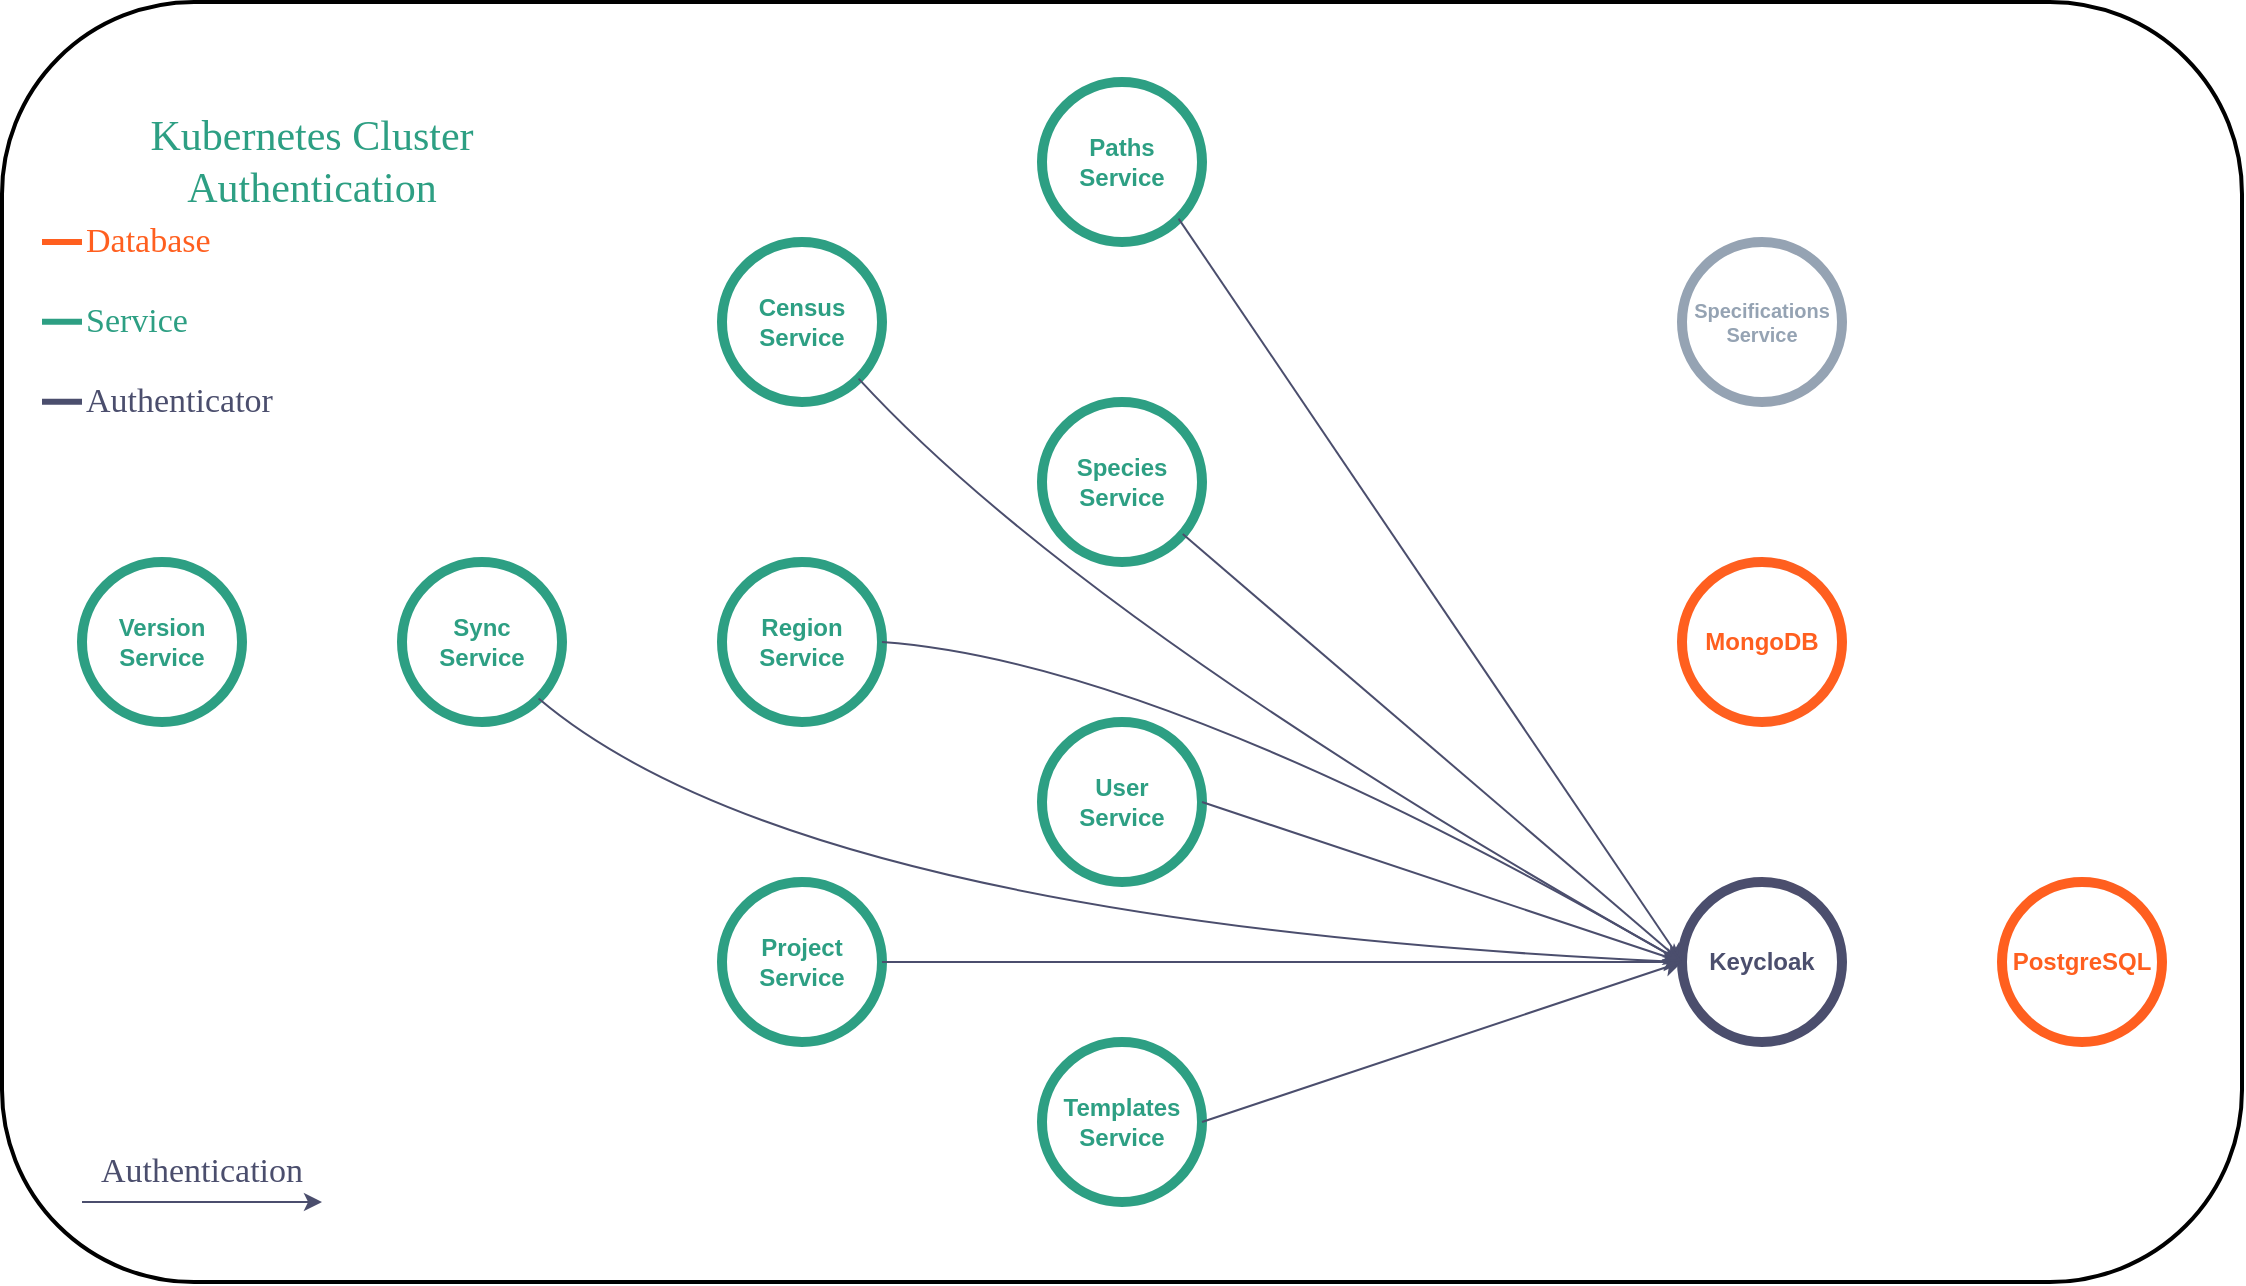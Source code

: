 <mxfile version="14.8.6" type="device"><diagram id="-RPWnbriWYnkyJaS60tK" name="Page-1"><mxGraphModel dx="981" dy="481" grid="1" gridSize="10" guides="1" tooltips="1" connect="1" arrows="1" fold="1" page="1" pageScale="1" pageWidth="827" pageHeight="1169" math="0" shadow="0"><root><mxCell id="0"/><mxCell id="1" parent="0"/><mxCell id="-MxTeDn3ZltJp7gY5ID9-2" value="" style="rounded=1;whiteSpace=wrap;html=1;fillColor=none;strokeWidth=2;connectable=0;allowArrows=0;" parent="1" vertex="1"><mxGeometry x="40" y="80" width="1120" height="640" as="geometry"/></mxCell><mxCell id="-MxTeDn3ZltJp7gY5ID9-3" value="&lt;font color=&quot;#2d9f83&quot;&gt;&lt;span style=&quot;font-size: 21px&quot;&gt;Kubernetes Cluster&lt;/span&gt;&lt;br&gt;&lt;span style=&quot;font-size: 21px&quot;&gt;Authentication&lt;/span&gt;&lt;br&gt;&lt;/font&gt;" style="text;html=1;strokeColor=none;fillColor=none;align=center;verticalAlign=middle;whiteSpace=wrap;rounded=0;strokeWidth=2;fontFamily=Comfortaa;fontSource=https%3A%2F%2Ffonts.googleapis.com%2Fcss%3Ffamily%3DComfortaa;" parent="1" vertex="1"><mxGeometry x="80" y="120" width="230" height="80" as="geometry"/></mxCell><mxCell id="-MxTeDn3ZltJp7gY5ID9-4" value="&lt;b&gt;Region&lt;br&gt;Service&lt;/b&gt;" style="ellipse;whiteSpace=wrap;html=1;aspect=fixed;strokeWidth=5;fillColor=none;fontColor=#2D9F83;strokeColor=#2D9F83;" parent="1" vertex="1"><mxGeometry x="400" y="360" width="80" height="80" as="geometry"/></mxCell><mxCell id="-MxTeDn3ZltJp7gY5ID9-5" value="&lt;b&gt;Census Service&lt;/b&gt;" style="ellipse;whiteSpace=wrap;html=1;aspect=fixed;strokeWidth=5;fillColor=none;fontColor=#2D9F83;strokeColor=#2D9F83;" parent="1" vertex="1"><mxGeometry x="400" y="200" width="80" height="80" as="geometry"/></mxCell><mxCell id="-MxTeDn3ZltJp7gY5ID9-6" value="&lt;b&gt;Species Service&lt;/b&gt;" style="ellipse;whiteSpace=wrap;html=1;aspect=fixed;strokeWidth=5;fillColor=none;fontColor=#2D9F83;strokeColor=#2D9F83;" parent="1" vertex="1"><mxGeometry x="560" y="280" width="80" height="80" as="geometry"/></mxCell><mxCell id="-MxTeDn3ZltJp7gY5ID9-7" value="&lt;b&gt;Sync&lt;br&gt;Service&lt;/b&gt;" style="ellipse;whiteSpace=wrap;html=1;aspect=fixed;strokeWidth=5;fillColor=none;fontColor=#2D9F83;strokeColor=#2D9F83;" parent="1" vertex="1"><mxGeometry x="240" y="360" width="80" height="80" as="geometry"/></mxCell><mxCell id="-MxTeDn3ZltJp7gY5ID9-8" value="&lt;b&gt;Templates Service&lt;/b&gt;" style="ellipse;whiteSpace=wrap;html=1;aspect=fixed;strokeWidth=5;fillColor=none;fontColor=#2D9F83;strokeColor=#2D9F83;" parent="1" vertex="1"><mxGeometry x="560" y="600" width="80" height="80" as="geometry"/></mxCell><mxCell id="-MxTeDn3ZltJp7gY5ID9-9" value="&lt;b&gt;Project Service&lt;/b&gt;" style="ellipse;whiteSpace=wrap;html=1;aspect=fixed;strokeWidth=5;fillColor=none;fontColor=#2D9F83;strokeColor=#2D9F83;" parent="1" vertex="1"><mxGeometry x="400" y="520" width="80" height="80" as="geometry"/></mxCell><mxCell id="-MxTeDn3ZltJp7gY5ID9-10" value="&lt;b&gt;Paths Service&lt;/b&gt;" style="ellipse;whiteSpace=wrap;html=1;aspect=fixed;strokeWidth=5;fillColor=none;fontColor=#2D9F83;strokeColor=#2D9F83;" parent="1" vertex="1"><mxGeometry x="560" y="120" width="80" height="80" as="geometry"/></mxCell><mxCell id="-MxTeDn3ZltJp7gY5ID9-11" value="&lt;b&gt;User&lt;br&gt;Service&lt;br&gt;&lt;/b&gt;" style="ellipse;whiteSpace=wrap;html=1;aspect=fixed;strokeWidth=5;fillColor=none;fontColor=#2D9F83;strokeColor=#2D9F83;" parent="1" vertex="1"><mxGeometry x="560" y="440" width="80" height="80" as="geometry"/></mxCell><mxCell id="-MxTeDn3ZltJp7gY5ID9-12" value="&lt;b&gt;Version&lt;br&gt;Service&lt;br&gt;&lt;/b&gt;" style="ellipse;whiteSpace=wrap;html=1;aspect=fixed;strokeWidth=5;fillColor=none;fontColor=#2D9F83;strokeColor=#2D9F83;" parent="1" vertex="1"><mxGeometry x="80" y="360" width="80" height="80" as="geometry"/></mxCell><mxCell id="-MxTeDn3ZltJp7gY5ID9-13" value="&lt;b&gt;Keycloak&lt;/b&gt;" style="ellipse;whiteSpace=wrap;html=1;aspect=fixed;strokeWidth=5;fillColor=none;strokeColor=#4B4E6D;fontColor=#4B4E6D;" parent="1" vertex="1"><mxGeometry x="880" y="520" width="80" height="80" as="geometry"/></mxCell><mxCell id="-MxTeDn3ZltJp7gY5ID9-14" value="&lt;b&gt;MongoDB&lt;/b&gt;" style="ellipse;whiteSpace=wrap;html=1;aspect=fixed;strokeWidth=5;fillColor=none;fontColor=#FF5F1F;strokeColor=#FF5F1F;" parent="1" vertex="1"><mxGeometry x="880" y="360" width="80" height="80" as="geometry"/></mxCell><mxCell id="-MxTeDn3ZltJp7gY5ID9-15" value="&lt;b&gt;PostgreSQL&lt;/b&gt;" style="ellipse;whiteSpace=wrap;html=1;aspect=fixed;strokeWidth=5;fillColor=none;strokeColor=#FF5F1F;fontColor=#FF5F1F;" parent="1" vertex="1"><mxGeometry x="1040" y="520" width="80" height="80" as="geometry"/></mxCell><mxCell id="-MxTeDn3ZltJp7gY5ID9-19" value="&lt;b style=&quot;font-size: 10px;&quot;&gt;Specifications&lt;br style=&quot;font-size: 10px;&quot;&gt;Service&lt;br style=&quot;font-size: 10px;&quot;&gt;&lt;/b&gt;" style="ellipse;whiteSpace=wrap;html=1;aspect=fixed;strokeWidth=5;fillColor=none;fontSize=10;fontColor=#95A3B3;strokeColor=#95A3B3;" parent="1" vertex="1"><mxGeometry x="880" y="200" width="80" height="80" as="geometry"/></mxCell><mxCell id="-MxTeDn3ZltJp7gY5ID9-26" value="" style="endArrow=classic;html=1;fontSize=10;entryX=0;entryY=0.5;entryDx=0;entryDy=0;exitX=1;exitY=0;exitDx=0;exitDy=0;strokeColor=none;curved=1;" parent="1" source="-MxTeDn3ZltJp7gY5ID9-7" target="-MxTeDn3ZltJp7gY5ID9-5" edge="1"><mxGeometry width="50" height="50" relative="1" as="geometry"><mxPoint x="360" y="350" as="sourcePoint"/><mxPoint x="410" y="300" as="targetPoint"/></mxGeometry></mxCell><mxCell id="-MxTeDn3ZltJp7gY5ID9-31" value="" style="endArrow=classic;html=1;fontSize=10;exitX=1;exitY=0.5;exitDx=0;exitDy=0;entryX=0;entryY=0.5;entryDx=0;entryDy=0;strokeColor=#4B4E6D;curved=1;" parent="1" source="-MxTeDn3ZltJp7gY5ID9-11" target="-MxTeDn3ZltJp7gY5ID9-13" edge="1"><mxGeometry width="50" height="50" relative="1" as="geometry"><mxPoint x="650" y="480" as="sourcePoint"/><mxPoint x="880" y="400" as="targetPoint"/></mxGeometry></mxCell><mxCell id="-MxTeDn3ZltJp7gY5ID9-45" value="" style="endArrow=classic;html=1;fontSize=10;exitX=1;exitY=1;exitDx=0;exitDy=0;strokeColor=#4B4E6D;" parent="1" edge="1"><mxGeometry width="50" height="50" relative="1" as="geometry"><mxPoint x="80.004" y="680.004" as="sourcePoint"/><mxPoint x="200" y="680" as="targetPoint"/></mxGeometry></mxCell><mxCell id="-MxTeDn3ZltJp7gY5ID9-46" value="&lt;font style=&quot;font-size: 17px&quot;&gt;Authentication&lt;br style=&quot;font-size: 17px&quot;&gt;&lt;/font&gt;" style="text;html=1;strokeColor=none;fillColor=none;align=center;verticalAlign=middle;whiteSpace=wrap;rounded=0;strokeWidth=2;fontFamily=Comfortaa;fontSource=https%3A%2F%2Ffonts.googleapis.com%2Fcss%3Ffamily%3DComfortaa;fontSize=17;fontColor=#4B4E6D;" parent="1" vertex="1"><mxGeometry x="70" y="650" width="140" height="30" as="geometry"/></mxCell><mxCell id="-_SxzGe_97jpWPEF7Ez8-1" value="" style="endArrow=classic;html=1;fontSize=10;exitX=1;exitY=0.5;exitDx=0;exitDy=0;entryX=0;entryY=0.5;entryDx=0;entryDy=0;strokeColor=#4B4E6D;curved=1;" parent="1" source="-MxTeDn3ZltJp7gY5ID9-8" target="-MxTeDn3ZltJp7gY5ID9-13" edge="1"><mxGeometry width="50" height="50" relative="1" as="geometry"><mxPoint x="650" y="490" as="sourcePoint"/><mxPoint x="890" y="570" as="targetPoint"/></mxGeometry></mxCell><mxCell id="-_SxzGe_97jpWPEF7Ez8-2" value="" style="endArrow=classic;html=1;fontSize=10;exitX=1;exitY=0.5;exitDx=0;exitDy=0;strokeColor=#4B4E6D;entryX=0;entryY=0.5;entryDx=0;entryDy=0;curved=1;" parent="1" source="-MxTeDn3ZltJp7gY5ID9-9" target="-MxTeDn3ZltJp7gY5ID9-13" edge="1"><mxGeometry width="50" height="50" relative="1" as="geometry"><mxPoint x="660" y="500" as="sourcePoint"/><mxPoint x="880" y="560" as="targetPoint"/></mxGeometry></mxCell><mxCell id="-_SxzGe_97jpWPEF7Ez8-3" value="" style="endArrow=classic;html=1;fontSize=10;entryX=0;entryY=0.5;entryDx=0;entryDy=0;strokeColor=#4B4E6D;curved=1;" parent="1" source="-MxTeDn3ZltJp7gY5ID9-6" target="-MxTeDn3ZltJp7gY5ID9-13" edge="1"><mxGeometry width="50" height="50" relative="1" as="geometry"><mxPoint x="670" y="510" as="sourcePoint"/><mxPoint x="910" y="590" as="targetPoint"/></mxGeometry></mxCell><mxCell id="-_SxzGe_97jpWPEF7Ez8-4" value="" style="endArrow=classic;html=1;fontSize=10;exitX=1;exitY=1;exitDx=0;exitDy=0;entryX=0;entryY=0.5;entryDx=0;entryDy=0;strokeColor=#4B4E6D;curved=1;" parent="1" source="-MxTeDn3ZltJp7gY5ID9-10" target="-MxTeDn3ZltJp7gY5ID9-13" edge="1"><mxGeometry width="50" height="50" relative="1" as="geometry"><mxPoint x="680" y="520" as="sourcePoint"/><mxPoint x="920" y="600" as="targetPoint"/></mxGeometry></mxCell><mxCell id="-_SxzGe_97jpWPEF7Ez8-5" value="" style="endArrow=classic;html=1;fontSize=10;exitX=1;exitY=0.5;exitDx=0;exitDy=0;entryX=0;entryY=0.5;entryDx=0;entryDy=0;strokeColor=#4B4E6D;curved=1;" parent="1" source="-MxTeDn3ZltJp7gY5ID9-4" target="-MxTeDn3ZltJp7gY5ID9-13" edge="1"><mxGeometry width="50" height="50" relative="1" as="geometry"><mxPoint x="650" y="490" as="sourcePoint"/><mxPoint x="890" y="570" as="targetPoint"/><Array as="points"><mxPoint x="620" y="410"/></Array></mxGeometry></mxCell><mxCell id="-_SxzGe_97jpWPEF7Ez8-6" value="" style="endArrow=classic;html=1;fontSize=10;exitX=1;exitY=1;exitDx=0;exitDy=0;entryX=0;entryY=0.5;entryDx=0;entryDy=0;strokeColor=#4B4E6D;curved=1;" parent="1" source="-MxTeDn3ZltJp7gY5ID9-7" target="-MxTeDn3ZltJp7gY5ID9-13" edge="1"><mxGeometry width="50" height="50" relative="1" as="geometry"><mxPoint x="650" y="490" as="sourcePoint"/><mxPoint x="890" y="570" as="targetPoint"/><Array as="points"><mxPoint x="440" y="540"/></Array></mxGeometry></mxCell><mxCell id="-_SxzGe_97jpWPEF7Ez8-7" value="" style="endArrow=classic;html=1;fontSize=10;exitX=1;exitY=1;exitDx=0;exitDy=0;strokeColor=#4B4E6D;curved=1;entryX=0;entryY=0.5;entryDx=0;entryDy=0;" parent="1" source="-MxTeDn3ZltJp7gY5ID9-5" target="-MxTeDn3ZltJp7gY5ID9-13" edge="1"><mxGeometry width="50" height="50" relative="1" as="geometry"><mxPoint x="660" y="500" as="sourcePoint"/><mxPoint x="880" y="560" as="targetPoint"/><Array as="points"><mxPoint x="580" y="390"/></Array></mxGeometry></mxCell><mxCell id="Pqp11lISOF_0HiF-aqK9-1" value="Database" style="text;html=1;strokeColor=none;fillColor=none;align=left;verticalAlign=middle;whiteSpace=wrap;rounded=0;labelBackgroundColor=none;comic=0;sketch=0;fontFamily=Comfortaa;fontSource=https%3A%2F%2Ffonts.googleapis.com%2Fcss%3Ffamily%3DComfortaa;fontSize=17;fontColor=#FF5F1F;" vertex="1" parent="1"><mxGeometry x="80" y="190" width="100" height="20" as="geometry"/></mxCell><mxCell id="Pqp11lISOF_0HiF-aqK9-2" value="" style="endArrow=none;html=1;fontFamily=Comfortaa;fontSource=https%3A%2F%2Ffonts.googleapis.com%2Fcss%3Ffamily%3DComfortaa;fontSize=23;fontColor=#FF5F1F;strokeWidth=3;entryX=0;entryY=1;entryDx=0;entryDy=0;strokeColor=#FF5F1F;" edge="1" parent="1"><mxGeometry width="50" height="50" relative="1" as="geometry"><mxPoint x="60" y="200" as="sourcePoint"/><mxPoint x="80" y="200" as="targetPoint"/></mxGeometry></mxCell><mxCell id="Pqp11lISOF_0HiF-aqK9-3" value="Service" style="text;html=1;strokeColor=none;fillColor=none;align=left;verticalAlign=middle;whiteSpace=wrap;rounded=0;labelBackgroundColor=none;comic=0;sketch=0;fontFamily=Comfortaa;fontSource=https%3A%2F%2Ffonts.googleapis.com%2Fcss%3Ffamily%3DComfortaa;fontSize=17;fontColor=#2D9F83;" vertex="1" parent="1"><mxGeometry x="80" y="230" width="100" height="20" as="geometry"/></mxCell><mxCell id="Pqp11lISOF_0HiF-aqK9-4" value="" style="endArrow=none;html=1;fontFamily=Comfortaa;fontSource=https%3A%2F%2Ffonts.googleapis.com%2Fcss%3Ffamily%3DComfortaa;fontSize=23;strokeWidth=3;entryX=0;entryY=1;entryDx=0;entryDy=0;fontColor=#2D9F83;strokeColor=#2D9F83;" edge="1" parent="1"><mxGeometry width="50" height="50" relative="1" as="geometry"><mxPoint x="60" y="239.88" as="sourcePoint"/><mxPoint x="80" y="239.88" as="targetPoint"/><Array as="points"><mxPoint x="60" y="240.12"/></Array></mxGeometry></mxCell><mxCell id="Pqp11lISOF_0HiF-aqK9-5" value="&lt;font color=&quot;#4b4e6d&quot; style=&quot;font-size: 17px;&quot;&gt;Authenticator&lt;/font&gt;" style="text;html=1;strokeColor=none;fillColor=none;align=left;verticalAlign=middle;whiteSpace=wrap;rounded=0;labelBackgroundColor=none;comic=0;sketch=0;fontFamily=Comfortaa;fontSource=https%3A%2F%2Ffonts.googleapis.com%2Fcss%3Ffamily%3DComfortaa;fontSize=17;fontColor=#2D9F83;" vertex="1" parent="1"><mxGeometry x="80" y="270" width="130" height="20" as="geometry"/></mxCell><mxCell id="Pqp11lISOF_0HiF-aqK9-6" value="" style="endArrow=none;html=1;fontFamily=Comfortaa;fontSource=https%3A%2F%2Ffonts.googleapis.com%2Fcss%3Ffamily%3DComfortaa;fontSize=23;strokeWidth=3;entryX=0;entryY=1;entryDx=0;entryDy=0;fontColor=#2D9F83;strokeColor=#4B4E6D;" edge="1" parent="1"><mxGeometry width="50" height="50" relative="1" as="geometry"><mxPoint x="60" y="279.88" as="sourcePoint"/><mxPoint x="80" y="279.88" as="targetPoint"/><Array as="points"><mxPoint x="60" y="280.12"/></Array></mxGeometry></mxCell></root></mxGraphModel></diagram></mxfile>
